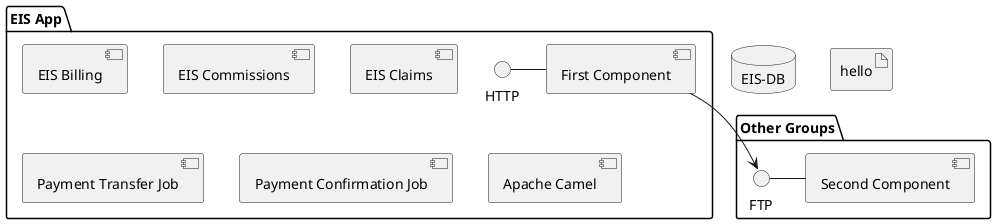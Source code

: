 @startuml

package "EIS App" {
HTTP - [First Component]
[EIS Billing]
[EIS Commissions]
[EIS Claims]
[Payment Transfer Job]
[Payment Confirmation Job]
[Apache Camel]
}

database EIS-DB {

}

artifact hello

package "Other Groups" {
FTP - [Second Component]

[First Component] --> FTP
}

@enduml